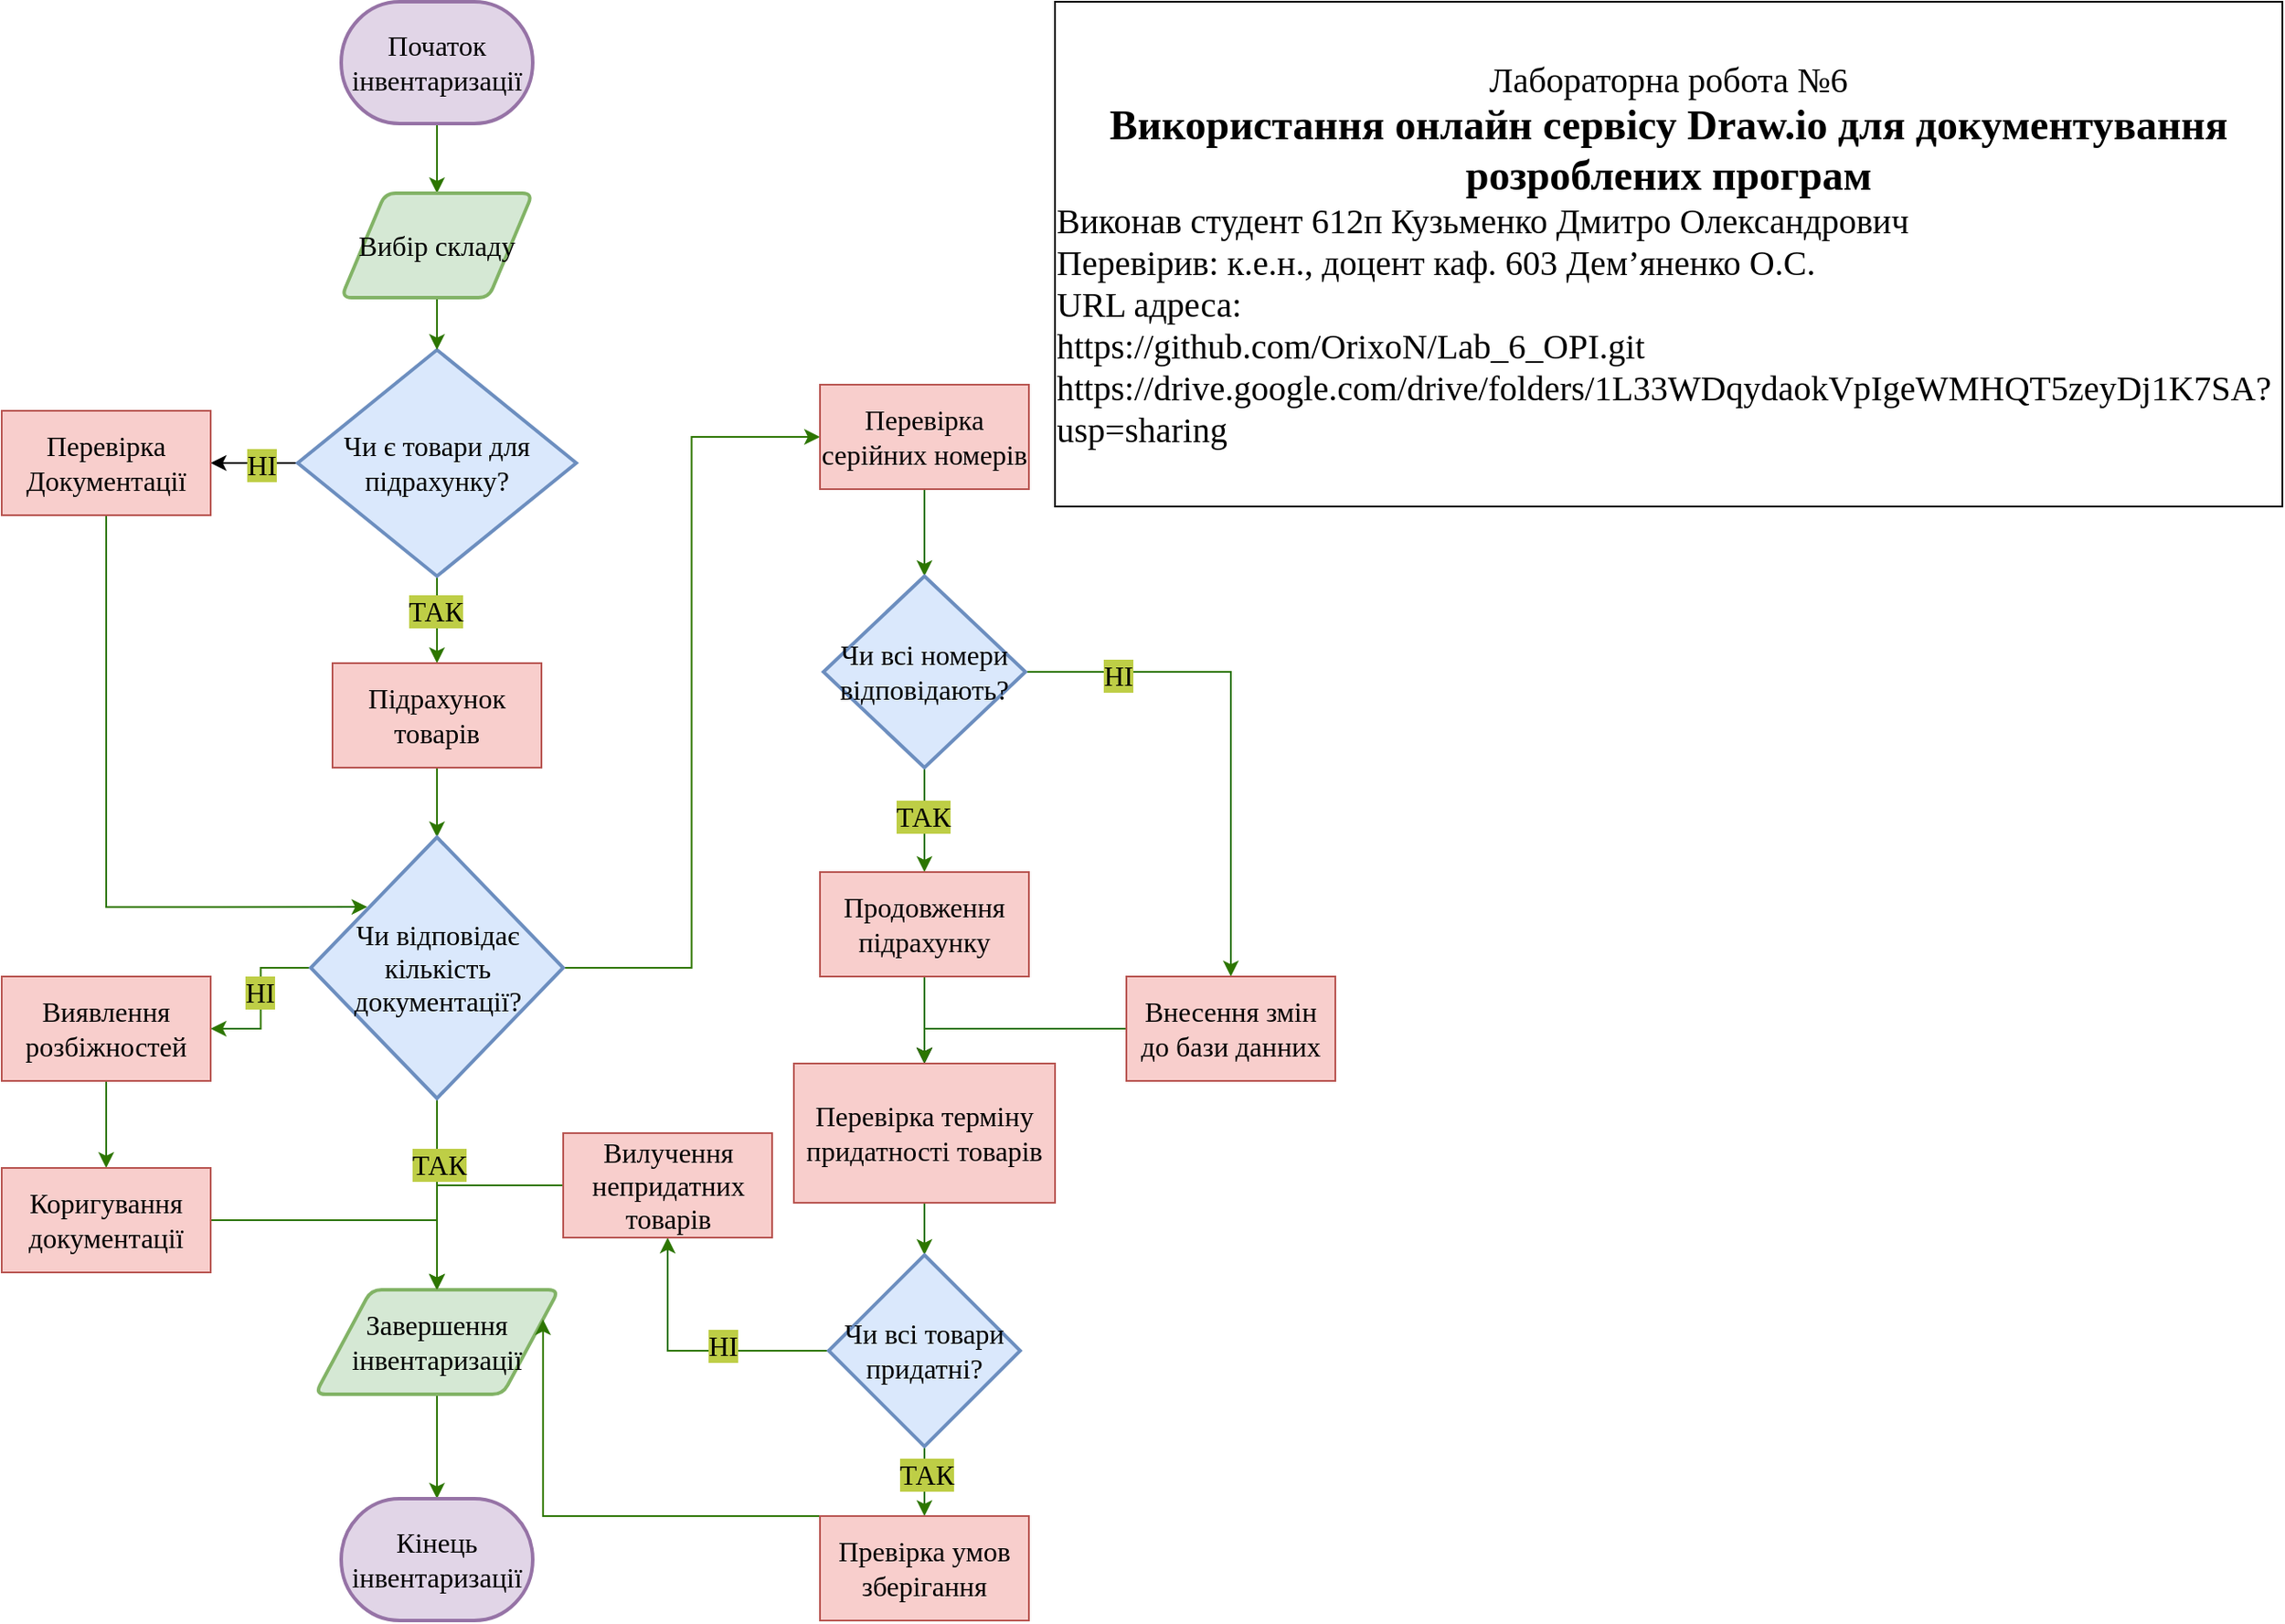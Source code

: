 <mxfile version="22.1.5" type="device">
  <diagram id="C5RBs43oDa-KdzZeNtuy" name="Page-1">
    <mxGraphModel dx="3048" dy="1012" grid="1" gridSize="10" guides="1" tooltips="1" connect="1" arrows="1" fold="1" page="1" pageScale="1" pageWidth="827" pageHeight="1169" math="0" shadow="0">
      <root>
        <mxCell id="WIyWlLk6GJQsqaUBKTNV-0" />
        <mxCell id="WIyWlLk6GJQsqaUBKTNV-1" parent="WIyWlLk6GJQsqaUBKTNV-0" />
        <mxCell id="CqZirn-vgnx0ZASu8Ui6-26" style="edgeStyle=orthogonalEdgeStyle;rounded=0;orthogonalLoop=1;jettySize=auto;html=1;fontSize=16;fontFamily=Times New Roman;fillColor=#60a917;strokeColor=#2D7600;" parent="WIyWlLk6GJQsqaUBKTNV-1" source="CqZirn-vgnx0ZASu8Ui6-0" target="CqZirn-vgnx0ZASu8Ui6-24" edge="1">
          <mxGeometry relative="1" as="geometry" />
        </mxCell>
        <mxCell id="CqZirn-vgnx0ZASu8Ui6-0" value="Початок інвентаризації" style="strokeWidth=2;html=1;shape=mxgraph.flowchart.terminator;whiteSpace=wrap;fontSize=16;fontFamily=Times New Roman;fillColor=#e1d5e7;strokeColor=#9673a6;" parent="WIyWlLk6GJQsqaUBKTNV-1" vertex="1">
          <mxGeometry x="185" y="30" width="110" height="70" as="geometry" />
        </mxCell>
        <mxCell id="CqZirn-vgnx0ZASu8Ui6-5" style="edgeStyle=orthogonalEdgeStyle;rounded=0;orthogonalLoop=1;jettySize=auto;html=1;fontSize=16;fontFamily=Times New Roman;fillColor=#60a917;strokeColor=#2D7600;" parent="WIyWlLk6GJQsqaUBKTNV-1" source="CqZirn-vgnx0ZASu8Ui6-2" target="CqZirn-vgnx0ZASu8Ui6-4" edge="1">
          <mxGeometry relative="1" as="geometry" />
        </mxCell>
        <mxCell id="CqZirn-vgnx0ZASu8Ui6-19" value="ТАК" style="edgeLabel;html=1;align=center;verticalAlign=middle;resizable=0;points=[];fontSize=16;fontFamily=Times New Roman;labelBackgroundColor=#bece46;" parent="CqZirn-vgnx0ZASu8Ui6-5" vertex="1" connectable="0">
          <mxGeometry x="-0.209" y="-1" relative="1" as="geometry">
            <mxPoint as="offset" />
          </mxGeometry>
        </mxCell>
        <mxCell id="CqZirn-vgnx0ZASu8Ui6-7" style="edgeStyle=orthogonalEdgeStyle;rounded=0;orthogonalLoop=1;jettySize=auto;html=1;fontSize=16;fontFamily=Times New Roman;" parent="WIyWlLk6GJQsqaUBKTNV-1" source="CqZirn-vgnx0ZASu8Ui6-2" target="CqZirn-vgnx0ZASu8Ui6-6" edge="1">
          <mxGeometry relative="1" as="geometry" />
        </mxCell>
        <mxCell id="CqZirn-vgnx0ZASu8Ui6-18" value="НІ" style="edgeLabel;html=1;align=center;verticalAlign=middle;resizable=0;points=[];fontSize=16;fontFamily=Times New Roman;labelBackgroundColor=#bece46;" parent="CqZirn-vgnx0ZASu8Ui6-7" vertex="1" connectable="0">
          <mxGeometry x="-0.153" y="1" relative="1" as="geometry">
            <mxPoint as="offset" />
          </mxGeometry>
        </mxCell>
        <mxCell id="CqZirn-vgnx0ZASu8Ui6-2" value="Чи є товари для підрахунку?" style="strokeWidth=2;html=1;shape=mxgraph.flowchart.decision;whiteSpace=wrap;fontSize=16;fontFamily=Times New Roman;fillColor=#dae8fc;strokeColor=#6c8ebf;" parent="WIyWlLk6GJQsqaUBKTNV-1" vertex="1">
          <mxGeometry x="160" y="230" width="160" height="130" as="geometry" />
        </mxCell>
        <mxCell id="CqZirn-vgnx0ZASu8Ui6-9" style="edgeStyle=orthogonalEdgeStyle;rounded=0;orthogonalLoop=1;jettySize=auto;html=1;fontSize=16;fontFamily=Times New Roman;fillColor=#60a917;strokeColor=#2D7600;" parent="WIyWlLk6GJQsqaUBKTNV-1" source="CqZirn-vgnx0ZASu8Ui6-4" target="CqZirn-vgnx0ZASu8Ui6-8" edge="1">
          <mxGeometry relative="1" as="geometry" />
        </mxCell>
        <mxCell id="CqZirn-vgnx0ZASu8Ui6-4" value="Підрахунок товарів" style="rounded=0;whiteSpace=wrap;html=1;fontSize=16;fontFamily=Times New Roman;fillColor=#f8cecc;strokeColor=#b85450;" parent="WIyWlLk6GJQsqaUBKTNV-1" vertex="1">
          <mxGeometry x="180" y="410" width="120" height="60" as="geometry" />
        </mxCell>
        <mxCell id="CqZirn-vgnx0ZASu8Ui6-15" style="edgeStyle=orthogonalEdgeStyle;rounded=0;orthogonalLoop=1;jettySize=auto;html=1;entryX=0.224;entryY=0.267;entryDx=0;entryDy=0;entryPerimeter=0;fontSize=16;fontFamily=Times New Roman;fillColor=#60a917;strokeColor=#2D7600;" parent="WIyWlLk6GJQsqaUBKTNV-1" source="CqZirn-vgnx0ZASu8Ui6-6" target="CqZirn-vgnx0ZASu8Ui6-8" edge="1">
          <mxGeometry relative="1" as="geometry">
            <mxPoint x="140" y="600" as="targetPoint" />
            <Array as="points">
              <mxPoint x="50" y="550" />
            </Array>
          </mxGeometry>
        </mxCell>
        <mxCell id="CqZirn-vgnx0ZASu8Ui6-6" value="Перевірка Документації" style="rounded=0;whiteSpace=wrap;html=1;fontSize=16;fontFamily=Times New Roman;fillColor=#f8cecc;strokeColor=#b85450;" parent="WIyWlLk6GJQsqaUBKTNV-1" vertex="1">
          <mxGeometry x="-10" y="265" width="120" height="60" as="geometry" />
        </mxCell>
        <mxCell id="CqZirn-vgnx0ZASu8Ui6-14" style="edgeStyle=orthogonalEdgeStyle;rounded=0;orthogonalLoop=1;jettySize=auto;html=1;fontSize=16;fontFamily=Times New Roman;fillColor=#60a917;strokeColor=#2D7600;" parent="WIyWlLk6GJQsqaUBKTNV-1" source="CqZirn-vgnx0ZASu8Ui6-8" target="CqZirn-vgnx0ZASu8Ui6-28" edge="1">
          <mxGeometry relative="1" as="geometry">
            <mxPoint x="240" y="700" as="targetPoint" />
          </mxGeometry>
        </mxCell>
        <mxCell id="CqZirn-vgnx0ZASu8Ui6-21" value="ТАК" style="edgeLabel;html=1;align=center;verticalAlign=middle;resizable=0;points=[];fontSize=16;fontFamily=Times New Roman;labelBackgroundColor=#bece46;" parent="CqZirn-vgnx0ZASu8Ui6-14" vertex="1" connectable="0">
          <mxGeometry x="-0.306" y="1" relative="1" as="geometry">
            <mxPoint as="offset" />
          </mxGeometry>
        </mxCell>
        <mxCell id="CqZirn-vgnx0ZASu8Ui6-17" style="edgeStyle=orthogonalEdgeStyle;rounded=0;orthogonalLoop=1;jettySize=auto;html=1;fontSize=16;fontFamily=Times New Roman;fillColor=#60a917;strokeColor=#2D7600;" parent="WIyWlLk6GJQsqaUBKTNV-1" source="CqZirn-vgnx0ZASu8Ui6-8" target="CqZirn-vgnx0ZASu8Ui6-16" edge="1">
          <mxGeometry relative="1" as="geometry" />
        </mxCell>
        <mxCell id="CqZirn-vgnx0ZASu8Ui6-20" value="НІ" style="edgeLabel;html=1;align=center;verticalAlign=middle;resizable=0;points=[];fontSize=16;fontFamily=Times New Roman;labelBackgroundColor=#bece46;" parent="CqZirn-vgnx0ZASu8Ui6-17" vertex="1" connectable="0">
          <mxGeometry x="-0.077" y="-1" relative="1" as="geometry">
            <mxPoint as="offset" />
          </mxGeometry>
        </mxCell>
        <mxCell id="CqZirn-vgnx0ZASu8Ui6-34" style="edgeStyle=orthogonalEdgeStyle;rounded=0;orthogonalLoop=1;jettySize=auto;html=1;entryX=0;entryY=0.5;entryDx=0;entryDy=0;fontSize=16;fontFamily=Times New Roman;fillColor=#60a917;strokeColor=#2D7600;" parent="WIyWlLk6GJQsqaUBKTNV-1" source="CqZirn-vgnx0ZASu8Ui6-8" target="CqZirn-vgnx0ZASu8Ui6-33" edge="1">
          <mxGeometry relative="1" as="geometry" />
        </mxCell>
        <mxCell id="CqZirn-vgnx0ZASu8Ui6-8" value="Чи відповідає кількість документації?" style="strokeWidth=2;html=1;shape=mxgraph.flowchart.decision;whiteSpace=wrap;fontSize=16;fontFamily=Times New Roman;fillColor=#dae8fc;strokeColor=#6c8ebf;" parent="WIyWlLk6GJQsqaUBKTNV-1" vertex="1">
          <mxGeometry x="167.5" y="510" width="145" height="150" as="geometry" />
        </mxCell>
        <mxCell id="CqZirn-vgnx0ZASu8Ui6-23" style="edgeStyle=orthogonalEdgeStyle;rounded=0;orthogonalLoop=1;jettySize=auto;html=1;fontSize=16;fontFamily=Times New Roman;fillColor=#60a917;strokeColor=#2D7600;" parent="WIyWlLk6GJQsqaUBKTNV-1" source="CqZirn-vgnx0ZASu8Ui6-16" target="CqZirn-vgnx0ZASu8Ui6-22" edge="1">
          <mxGeometry relative="1" as="geometry" />
        </mxCell>
        <mxCell id="CqZirn-vgnx0ZASu8Ui6-16" value="Виявлення розбіжностей" style="rounded=0;whiteSpace=wrap;html=1;fontSize=16;fontFamily=Times New Roman;fillColor=#f8cecc;strokeColor=#b85450;" parent="WIyWlLk6GJQsqaUBKTNV-1" vertex="1">
          <mxGeometry x="-10" y="590" width="120" height="60" as="geometry" />
        </mxCell>
        <mxCell id="CqZirn-vgnx0ZASu8Ui6-29" style="edgeStyle=orthogonalEdgeStyle;rounded=0;orthogonalLoop=1;jettySize=auto;html=1;fontSize=16;fontFamily=Times New Roman;fillColor=#60a917;strokeColor=#2D7600;" parent="WIyWlLk6GJQsqaUBKTNV-1" source="CqZirn-vgnx0ZASu8Ui6-22" target="CqZirn-vgnx0ZASu8Ui6-28" edge="1">
          <mxGeometry relative="1" as="geometry" />
        </mxCell>
        <mxCell id="CqZirn-vgnx0ZASu8Ui6-22" value="Коригування документації" style="rounded=0;whiteSpace=wrap;html=1;fontSize=16;fontFamily=Times New Roman;fillColor=#f8cecc;strokeColor=#b85450;" parent="WIyWlLk6GJQsqaUBKTNV-1" vertex="1">
          <mxGeometry x="-10" y="700" width="120" height="60" as="geometry" />
        </mxCell>
        <mxCell id="CqZirn-vgnx0ZASu8Ui6-27" style="edgeStyle=orthogonalEdgeStyle;rounded=0;orthogonalLoop=1;jettySize=auto;html=1;fontSize=16;fontFamily=Times New Roman;fillColor=#60a917;strokeColor=#2D7600;" parent="WIyWlLk6GJQsqaUBKTNV-1" source="CqZirn-vgnx0ZASu8Ui6-24" target="CqZirn-vgnx0ZASu8Ui6-2" edge="1">
          <mxGeometry relative="1" as="geometry" />
        </mxCell>
        <mxCell id="CqZirn-vgnx0ZASu8Ui6-24" value="Вибір складу" style="shape=parallelogram;html=1;strokeWidth=2;perimeter=parallelogramPerimeter;whiteSpace=wrap;rounded=1;arcSize=12;size=0.23;fontSize=16;fontFamily=Times New Roman;fillColor=#d5e8d4;strokeColor=#82b366;" parent="WIyWlLk6GJQsqaUBKTNV-1" vertex="1">
          <mxGeometry x="185" y="140" width="110" height="60" as="geometry" />
        </mxCell>
        <mxCell id="CqZirn-vgnx0ZASu8Ui6-31" style="edgeStyle=orthogonalEdgeStyle;rounded=0;orthogonalLoop=1;jettySize=auto;html=1;fontSize=16;fontFamily=Times New Roman;fillColor=#60a917;strokeColor=#2D7600;" parent="WIyWlLk6GJQsqaUBKTNV-1" source="CqZirn-vgnx0ZASu8Ui6-28" target="CqZirn-vgnx0ZASu8Ui6-30" edge="1">
          <mxGeometry relative="1" as="geometry" />
        </mxCell>
        <mxCell id="CqZirn-vgnx0ZASu8Ui6-28" value="Завершення інвентаризації" style="shape=parallelogram;html=1;strokeWidth=2;perimeter=parallelogramPerimeter;whiteSpace=wrap;rounded=1;arcSize=12;size=0.23;fontSize=16;fontFamily=Times New Roman;fillColor=#d5e8d4;strokeColor=#82b366;" parent="WIyWlLk6GJQsqaUBKTNV-1" vertex="1">
          <mxGeometry x="170" y="770" width="140" height="60" as="geometry" />
        </mxCell>
        <mxCell id="CqZirn-vgnx0ZASu8Ui6-30" value="Кінець інвентаризації" style="strokeWidth=2;html=1;shape=mxgraph.flowchart.terminator;whiteSpace=wrap;fontSize=16;fontFamily=Times New Roman;fillColor=#e1d5e7;strokeColor=#9673a6;" parent="WIyWlLk6GJQsqaUBKTNV-1" vertex="1">
          <mxGeometry x="185" y="890" width="110" height="70" as="geometry" />
        </mxCell>
        <mxCell id="CqZirn-vgnx0ZASu8Ui6-36" style="edgeStyle=orthogonalEdgeStyle;rounded=0;orthogonalLoop=1;jettySize=auto;html=1;fontSize=16;fontFamily=Times New Roman;fillColor=#60a917;strokeColor=#2D7600;" parent="WIyWlLk6GJQsqaUBKTNV-1" source="CqZirn-vgnx0ZASu8Ui6-33" target="CqZirn-vgnx0ZASu8Ui6-35" edge="1">
          <mxGeometry relative="1" as="geometry" />
        </mxCell>
        <mxCell id="CqZirn-vgnx0ZASu8Ui6-33" value="Перевірка серійних номерів" style="rounded=0;whiteSpace=wrap;html=1;fontSize=16;fontFamily=Times New Roman;fillColor=#f8cecc;strokeColor=#b85450;" parent="WIyWlLk6GJQsqaUBKTNV-1" vertex="1">
          <mxGeometry x="460" y="250" width="120" height="60" as="geometry" />
        </mxCell>
        <mxCell id="CqZirn-vgnx0ZASu8Ui6-40" style="edgeStyle=orthogonalEdgeStyle;rounded=0;orthogonalLoop=1;jettySize=auto;html=1;entryX=0.5;entryY=0;entryDx=0;entryDy=0;fontSize=16;fontFamily=Times New Roman;fillColor=#60a917;strokeColor=#2D7600;" parent="WIyWlLk6GJQsqaUBKTNV-1" source="CqZirn-vgnx0ZASu8Ui6-35" target="CqZirn-vgnx0ZASu8Ui6-39" edge="1">
          <mxGeometry relative="1" as="geometry" />
        </mxCell>
        <mxCell id="CqZirn-vgnx0ZASu8Ui6-59" value="НІ" style="edgeLabel;html=1;align=center;verticalAlign=middle;resizable=0;points=[];fontSize=16;fontFamily=Times New Roman;labelBackgroundColor=#bece46;" parent="CqZirn-vgnx0ZASu8Ui6-40" vertex="1" connectable="0">
          <mxGeometry x="-0.642" y="-2" relative="1" as="geometry">
            <mxPoint as="offset" />
          </mxGeometry>
        </mxCell>
        <mxCell id="CqZirn-vgnx0ZASu8Ui6-43" style="edgeStyle=orthogonalEdgeStyle;rounded=0;orthogonalLoop=1;jettySize=auto;html=1;fontSize=16;fontFamily=Times New Roman;fillColor=#60a917;strokeColor=#2D7600;" parent="WIyWlLk6GJQsqaUBKTNV-1" source="CqZirn-vgnx0ZASu8Ui6-35" target="CqZirn-vgnx0ZASu8Ui6-42" edge="1">
          <mxGeometry relative="1" as="geometry" />
        </mxCell>
        <mxCell id="CqZirn-vgnx0ZASu8Ui6-57" value="ТАК" style="edgeLabel;html=1;align=center;verticalAlign=middle;resizable=0;points=[];fontSize=16;fontFamily=Times New Roman;labelBackgroundColor=#bece46;" parent="CqZirn-vgnx0ZASu8Ui6-43" vertex="1" connectable="0">
          <mxGeometry x="-0.086" y="-1" relative="1" as="geometry">
            <mxPoint as="offset" />
          </mxGeometry>
        </mxCell>
        <mxCell id="CqZirn-vgnx0ZASu8Ui6-35" value="Чи всі номери відповідають?" style="strokeWidth=2;html=1;shape=mxgraph.flowchart.decision;whiteSpace=wrap;fontSize=16;fontFamily=Times New Roman;fillColor=#dae8fc;strokeColor=#6c8ebf;" parent="WIyWlLk6GJQsqaUBKTNV-1" vertex="1">
          <mxGeometry x="462" y="360" width="116" height="110" as="geometry" />
        </mxCell>
        <mxCell id="CqZirn-vgnx0ZASu8Ui6-69" style="edgeStyle=orthogonalEdgeStyle;rounded=0;orthogonalLoop=1;jettySize=auto;html=1;entryX=0.5;entryY=0;entryDx=0;entryDy=0;fillColor=#60a917;strokeColor=#2D7600;" parent="WIyWlLk6GJQsqaUBKTNV-1" source="CqZirn-vgnx0ZASu8Ui6-39" target="CqZirn-vgnx0ZASu8Ui6-44" edge="1">
          <mxGeometry relative="1" as="geometry" />
        </mxCell>
        <mxCell id="CqZirn-vgnx0ZASu8Ui6-39" value="Внесення змін до бази данних" style="rounded=0;whiteSpace=wrap;html=1;fontSize=16;fontFamily=Times New Roman;fillColor=#f8cecc;strokeColor=#b85450;" parent="WIyWlLk6GJQsqaUBKTNV-1" vertex="1">
          <mxGeometry x="636" y="590" width="120" height="60" as="geometry" />
        </mxCell>
        <mxCell id="CqZirn-vgnx0ZASu8Ui6-45" style="edgeStyle=orthogonalEdgeStyle;rounded=0;orthogonalLoop=1;jettySize=auto;html=1;fontSize=16;fontFamily=Times New Roman;" parent="WIyWlLk6GJQsqaUBKTNV-1" source="CqZirn-vgnx0ZASu8Ui6-42" target="CqZirn-vgnx0ZASu8Ui6-44" edge="1">
          <mxGeometry relative="1" as="geometry" />
        </mxCell>
        <mxCell id="CqZirn-vgnx0ZASu8Ui6-47" value="" style="edgeStyle=orthogonalEdgeStyle;rounded=0;orthogonalLoop=1;jettySize=auto;html=1;fontSize=16;fontFamily=Times New Roman;fillColor=#60a917;strokeColor=#2D7600;" parent="WIyWlLk6GJQsqaUBKTNV-1" source="CqZirn-vgnx0ZASu8Ui6-42" target="CqZirn-vgnx0ZASu8Ui6-44" edge="1">
          <mxGeometry relative="1" as="geometry" />
        </mxCell>
        <mxCell id="CqZirn-vgnx0ZASu8Ui6-42" value="Продовження підрахунку" style="rounded=0;whiteSpace=wrap;html=1;fontSize=16;fontFamily=Times New Roman;fillColor=#f8cecc;strokeColor=#b85450;" parent="WIyWlLk6GJQsqaUBKTNV-1" vertex="1">
          <mxGeometry x="460" y="530" width="120" height="60" as="geometry" />
        </mxCell>
        <mxCell id="CqZirn-vgnx0ZASu8Ui6-49" style="edgeStyle=orthogonalEdgeStyle;rounded=0;orthogonalLoop=1;jettySize=auto;html=1;fontSize=16;fontFamily=Times New Roman;fillColor=#60a917;strokeColor=#2D7600;" parent="WIyWlLk6GJQsqaUBKTNV-1" source="CqZirn-vgnx0ZASu8Ui6-44" target="CqZirn-vgnx0ZASu8Ui6-48" edge="1">
          <mxGeometry relative="1" as="geometry" />
        </mxCell>
        <mxCell id="CqZirn-vgnx0ZASu8Ui6-44" value="Перевірка терміну придатності товарів" style="rounded=0;whiteSpace=wrap;html=1;fontSize=16;fontFamily=Times New Roman;fillColor=#f8cecc;strokeColor=#b85450;" parent="WIyWlLk6GJQsqaUBKTNV-1" vertex="1">
          <mxGeometry x="445" y="640" width="150" height="80" as="geometry" />
        </mxCell>
        <mxCell id="CqZirn-vgnx0ZASu8Ui6-52" style="edgeStyle=orthogonalEdgeStyle;rounded=0;orthogonalLoop=1;jettySize=auto;html=1;fontSize=16;fontFamily=Times New Roman;fillColor=#60a917;strokeColor=#2D7600;" parent="WIyWlLk6GJQsqaUBKTNV-1" source="CqZirn-vgnx0ZASu8Ui6-48" target="CqZirn-vgnx0ZASu8Ui6-50" edge="1">
          <mxGeometry relative="1" as="geometry" />
        </mxCell>
        <mxCell id="CqZirn-vgnx0ZASu8Ui6-56" value="ТАК" style="edgeLabel;html=1;align=center;verticalAlign=middle;resizable=0;points=[];fontSize=16;fontFamily=Times New Roman;labelBackgroundColor=#bece46;" parent="CqZirn-vgnx0ZASu8Ui6-52" vertex="1" connectable="0">
          <mxGeometry x="-0.233" y="1" relative="1" as="geometry">
            <mxPoint as="offset" />
          </mxGeometry>
        </mxCell>
        <mxCell id="CqZirn-vgnx0ZASu8Ui6-62" style="edgeStyle=orthogonalEdgeStyle;rounded=0;orthogonalLoop=1;jettySize=auto;html=1;entryX=0.5;entryY=1;entryDx=0;entryDy=0;fontSize=16;fontFamily=Times New Roman;fillColor=#60a917;strokeColor=#2D7600;" parent="WIyWlLk6GJQsqaUBKTNV-1" source="CqZirn-vgnx0ZASu8Ui6-48" target="CqZirn-vgnx0ZASu8Ui6-61" edge="1">
          <mxGeometry relative="1" as="geometry" />
        </mxCell>
        <mxCell id="CqZirn-vgnx0ZASu8Ui6-63" value="НІ" style="edgeLabel;html=1;align=center;verticalAlign=middle;resizable=0;points=[];fontSize=16;fontFamily=Times New Roman;labelBackgroundColor=#bece46;" parent="CqZirn-vgnx0ZASu8Ui6-62" vertex="1" connectable="0">
          <mxGeometry x="-0.216" y="-3" relative="1" as="geometry">
            <mxPoint as="offset" />
          </mxGeometry>
        </mxCell>
        <mxCell id="CqZirn-vgnx0ZASu8Ui6-48" value="Чи всі товари придатні?" style="strokeWidth=2;html=1;shape=mxgraph.flowchart.decision;whiteSpace=wrap;fontSize=16;fontFamily=Times New Roman;fillColor=#dae8fc;strokeColor=#6c8ebf;" parent="WIyWlLk6GJQsqaUBKTNV-1" vertex="1">
          <mxGeometry x="465" y="750" width="110" height="110" as="geometry" />
        </mxCell>
        <mxCell id="CqZirn-vgnx0ZASu8Ui6-68" style="edgeStyle=orthogonalEdgeStyle;rounded=0;orthogonalLoop=1;jettySize=auto;html=1;entryX=1;entryY=0.25;entryDx=0;entryDy=0;fillColor=#60a917;strokeColor=#2D7600;" parent="WIyWlLk6GJQsqaUBKTNV-1" source="CqZirn-vgnx0ZASu8Ui6-50" target="CqZirn-vgnx0ZASu8Ui6-28" edge="1">
          <mxGeometry relative="1" as="geometry">
            <Array as="points">
              <mxPoint x="301" y="900" />
            </Array>
          </mxGeometry>
        </mxCell>
        <mxCell id="CqZirn-vgnx0ZASu8Ui6-50" value="Превірка умов зберігання" style="rounded=0;whiteSpace=wrap;html=1;fontSize=16;fontFamily=Times New Roman;fillColor=#f8cecc;strokeColor=#b85450;" parent="WIyWlLk6GJQsqaUBKTNV-1" vertex="1">
          <mxGeometry x="460" y="900" width="120" height="60" as="geometry" />
        </mxCell>
        <mxCell id="CqZirn-vgnx0ZASu8Ui6-67" style="edgeStyle=orthogonalEdgeStyle;rounded=0;orthogonalLoop=1;jettySize=auto;html=1;fillColor=#60a917;strokeColor=#2D7600;" parent="WIyWlLk6GJQsqaUBKTNV-1" source="CqZirn-vgnx0ZASu8Ui6-61" target="CqZirn-vgnx0ZASu8Ui6-28" edge="1">
          <mxGeometry relative="1" as="geometry" />
        </mxCell>
        <mxCell id="CqZirn-vgnx0ZASu8Ui6-61" value="Вилучення непридатних товарів" style="rounded=0;whiteSpace=wrap;html=1;fontSize=16;fontFamily=Times New Roman;fillColor=#f8cecc;strokeColor=#b85450;" parent="WIyWlLk6GJQsqaUBKTNV-1" vertex="1">
          <mxGeometry x="312.5" y="680" width="120" height="60" as="geometry" />
        </mxCell>
        <mxCell id="CqZirn-vgnx0ZASu8Ui6-70" value="&lt;font style=&quot;&quot;&gt;&lt;span style=&quot;font-size: 20px;&quot;&gt;Лабораторна робота №6&lt;/span&gt;&lt;br style=&quot;font-size: 20px;&quot;&gt;&lt;b style=&quot;&quot;&gt;&lt;font style=&quot;&quot;&gt;&lt;font style=&quot;font-size: 24px;&quot;&gt;Використання онлайн сервісу Draw.io для документування розроблених програм&lt;/font&gt;&lt;br style=&quot;font-size: 20px;&quot;&gt;&lt;div style=&quot;font-size: 20px; text-align: left;&quot;&gt;&lt;span style=&quot;background-color: initial; font-weight: normal; font-size: 20px;&quot;&gt;Виконав студент 612п Кузьменко Дмитро Олександрович&lt;/span&gt;&lt;/div&gt;&lt;/font&gt;&lt;/b&gt;&lt;/font&gt;&lt;div style=&quot;text-align: left; font-size: 20px;&quot;&gt;&lt;font style=&quot;font-size: 20px;&quot;&gt;&lt;span style=&quot;background-color: initial; font-size: 20px;&quot;&gt;Перевірив:&amp;nbsp;&lt;/span&gt;&lt;span style=&quot;text-align: right; background-color: initial; font-size: 20px;&quot;&gt;к.е.н., доцент каф. 603&amp;nbsp;&lt;/span&gt;&lt;span style=&quot;text-align: right; background-color: initial; font-size: 20px;&quot;&gt;&lt;span style=&quot;line-height: 107%; font-size: 20px;&quot;&gt;Дем’яненко О.С.&lt;/span&gt;&lt;/span&gt;&lt;/font&gt;&lt;/div&gt;&lt;div style=&quot;text-align: left; font-size: 20px;&quot;&gt;&lt;span style=&quot;background-color: initial; font-size: 20px;&quot;&gt;&lt;font style=&quot;font-size: 20px;&quot;&gt;URL адреса:&lt;/font&gt;&lt;/span&gt;&lt;/div&gt;&lt;div style=&quot;text-align: left;&quot;&gt;https://github.com/OrixoN/Lab_6_OPI.git&lt;/div&gt;&lt;div style=&quot;text-align: left;&quot;&gt;https://drive.google.com/drive/folders/1L33WDqydaokVpIgeWMHQT5zeyDj1K7SA?usp=sharing&lt;br&gt;&lt;/div&gt;" style="rounded=0;whiteSpace=wrap;html=1;fontFamily=Times New Roman;fontSize=20;" parent="WIyWlLk6GJQsqaUBKTNV-1" vertex="1">
          <mxGeometry x="595" y="30" width="705" height="290" as="geometry" />
        </mxCell>
      </root>
    </mxGraphModel>
  </diagram>
</mxfile>

